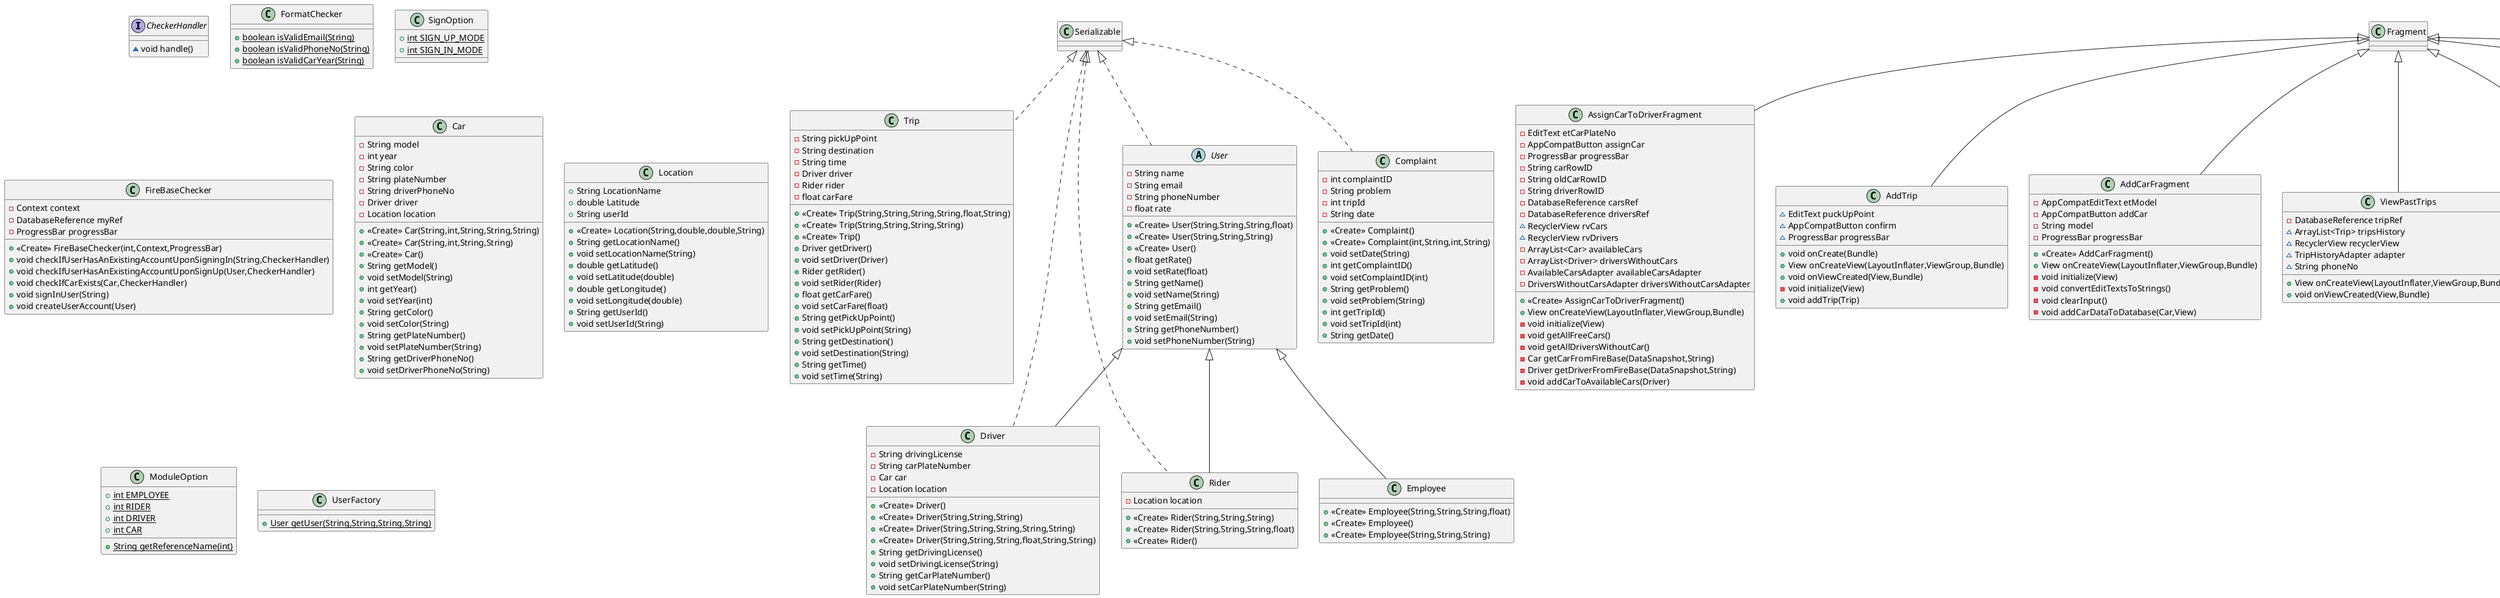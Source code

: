 @startuml
interface CheckerHandler {
~ void handle()
}
class FormatChecker {
+ {static} boolean isValidEmail(String)
+ {static} boolean isValidPhoneNo(String)
+ {static} boolean isValidCarYear(String)
}
class Trip {
- String pickUpPoint
- String destination
- String time
- Driver driver
- Rider rider
- float carFare
+ <<Create>> Trip(String,String,String,String,float,String)
+ <<Create>> Trip(String,String,String,String)
+ <<Create>> Trip()
+ Driver getDriver()
+ void setDriver(Driver)
+ Rider getRider()
+ void setRider(Rider)
+ float getCarFare()
+ void setCarFare(float)
+ String getPickUpPoint()
+ void setPickUpPoint(String)
+ String getDestination()
+ void setDestination(String)
+ String getTime()
+ void setTime(String)
}
class AssignCarToDriverFragment {
- EditText etCarPlateNo
- AppCompatButton assignCar
- ProgressBar progressBar
- String carRowID
- String oldCarRowID
- String driverRowID
- DatabaseReference carsRef
- DatabaseReference driversRef
~ RecyclerView rvCars
~ RecyclerView rvDrivers
- ArrayList<Car> availableCars
- ArrayList<Driver> driversWithoutCars
- AvailableCarsAdapter availableCarsAdapter
- DriversWithoutCarsAdapter driversWithoutCarsAdapter
+ <<Create>> AssignCarToDriverFragment()
+ View onCreateView(LayoutInflater,ViewGroup,Bundle)
- void initialize(View)
- void getAllFreeCars()
- void getAllDriversWithoutCar()
- Car getCarFromFireBase(DataSnapshot,String)
- Driver getDriverFromFireBase(DataSnapshot,String)
- void addCarToAvailableCars(Driver)
}
class ModuleSelectorActivity {
- AppCompatButton driverButton
- AppCompatButton riderButton
- AppCompatButton employeeButton
# void onCreate(Bundle)
~ void setEmployeeButton()
~ void setRiderButton()
~ void setDriverButton()
}
class SignOption {
+ {static} int SIGN_UP_MODE
+ {static} int SIGN_IN_MODE
}
class Driver {
- String drivingLicense
- String carPlateNumber
- Car car
- Location location
+ <<Create>> Driver()
+ <<Create>> Driver(String,String,String)
+ <<Create>> Driver(String,String,String,String,String)
+ <<Create>> Driver(String,String,String,float,String,String)
+ String getDrivingLicense()
+ void setDrivingLicense(String)
+ String getCarPlateNumber()
+ void setCarPlateNumber(String)
}
class FireBaseChecker {
- Context context
- DatabaseReference myRef
- ProgressBar progressBar
+ <<Create>> FireBaseChecker(int,Context,ProgressBar)
+ void checkIfUserHasAnExistingAccountUponSigningIn(String,CheckerHandler)
+ void checkIfUserHasAnExistingAccountUponSignUp(User,CheckerHandler)
+ void checkIfCarExists(Car,CheckerHandler)
+ void signInUser(String)
+ void createUserAccount(User)
}
class Car {
- String model
- int year
- String color
- String plateNumber
- String driverPhoneNo
- Driver driver
- Location location
+ <<Create>> Car(String,int,String,String,String)
+ <<Create>> Car(String,int,String,String)
+ <<Create>> Car()
+ String getModel()
+ void setModel(String)
+ int getYear()
+ void setYear(int)
+ String getColor()
+ void setColor(String)
+ String getPlateNumber()
+ void setPlateNumber(String)
+ String getDriverPhoneNo()
+ void setDriverPhoneNo(String)
}
class AddTrip {
~ EditText puckUpPoint
~ AppCompatButton confirm
~ ProgressBar progressBar
+ void onCreate(Bundle)
+ View onCreateView(LayoutInflater,ViewGroup,Bundle)
+ void onViewCreated(View,Bundle)
- void initialize(View)
+ void addTrip(Trip)
}
class OnBoardActivity {
~ ViewPager onBoardViewPager
~ SliderAdapter sliderAdapter
~ AppCompatButton onBoardButton
# void onCreate(Bundle)
- void setAdapter()
}
class SliderAdapter {
~ Context context
~ LayoutInflater layoutInflater
+ int[] sliderImages
+ String[] sliderTitles
+ String[] sliderDesc
+ <<Create>> SliderAdapter(Context)
+ int getCount()
+ boolean isViewFromObject(View,Object)
+ Object instantiateItem(ViewGroup,int)
+ void destroyItem(ViewGroup,int,Object)
}
class AvailableCarsAdapter {
~ ArrayList<Car> cars
+ <<Create>> AvailableCarsAdapter(ArrayList<Car>)
+ AvailableCarsViewHolder onCreateViewHolder(ViewGroup,int)
+ void onBindViewHolder(AvailableCarsViewHolder,int)
+ int getItemCount()
}
class AvailableCarsAdapter$AvailableCarsViewHolder {
~ TextView carPlateNo
+ <<Create>> AvailableCarsViewHolder(View)
}
class EmployeeActivity {
- NavigationView navigationView
- DrawerLayout drawerLayout
- DatabaseReference empRef
# void onCreate(Bundle)
- void signOutEmployee()
- void initialize()
- void replaceFragment(Fragment)
}
class Rider {
- Location location
+ <<Create>> Rider(String,String,String)
+ <<Create>> Rider(String,String,String,float)
+ <<Create>> Rider()
}
class RiderActivity {
~ String phoneNo
- NavigationView navigationView
- DrawerLayout drawerLayout
- DatabaseReference riderRef
# void onStart()
# void onCreate(Bundle)
- void signOutRider()
- void initialize()
- void replaceFragment(Fragment)
}
class Location {
+ String LocationName
+ double Latitude
+ String userId
+ <<Create>> Location(String,double,double,String)
+ String getLocationName()
+ void setLocationName(String)
+ double getLatitude()
+ void setLatitude(double)
+ double getLongitude()
+ void setLongitude(double)
+ String getUserId()
+ void setUserId(String)
}
class TripHistoryAdapter {
~ ArrayList<Trip> trips
+ <<Create>> TripHistoryAdapter(ArrayList<Trip>)
+ ViewHolder onCreateViewHolder(ViewGroup,int)
+ void onBindViewHolder(ViewHolder,int)
+ int getItemCount()
}
class TripHistoryAdapter$ViewHolder {
~ TextView riderPhone
+ <<Create>> ViewHolder(View)
+ void bind(Trip)
}
class PhoneVerificationActivity {
# void onCreate(Bundle)
}
class MainActivity {
~ Handler handler
~ LottieAnimationView lottieAnimationView
~ TextView appName
# void onCreate(Bundle)
}
class ModuleOption {
+ {static} int EMPLOYEE
+ {static} int RIDER
+ {static} int DRIVER
+ {static} int CAR
+ {static} String getReferenceName(int)
}
class UserFactory {
+ {static} User getUser(String,String,String,String)
}
class AddCarFragment {
- AppCompatEditText etModel
- AppCompatButton addCar
- String model
- ProgressBar progressBar
+ <<Create>> AddCarFragment()
+ View onCreateView(LayoutInflater,ViewGroup,Bundle)
- void initialize(View)
- void convertEditTextsToStrings()
- void clearInput()
- void addCarDataToDatabase(Car,View)
}
class SignInActivity {
- AppCompatButton button
- int moduleOption
- int signOption
- ProgressBar progressBar
- AppCompatEditText etPhoneNo
- TextView loginMessage
~ FireBaseChecker checker
# void onCreate(Bundle)
- void initialize()
- void setSignUpViewForRider()
- void setSignInViewForRider()
- void setSignInTextViewClick()
- void setSignUpTextViewClick()
- void setSignInButton()
- void setSignUpButton()
}
abstract class User {
- String name
- String email
- String phoneNumber
- float rate
+ <<Create>> User(String,String,String,float)
+ <<Create>> User(String,String,String)
+ <<Create>> User()
+ float getRate()
+ void setRate(float)
+ String getName()
+ void setName(String)
+ String getEmail()
+ void setEmail(String)
+ String getPhoneNumber()
+ void setPhoneNumber(String)
}
class ViewPastTrips {
- DatabaseReference tripRef
~ ArrayList<Trip> tripsHistory
~ RecyclerView recyclerView
~ TripHistoryAdapter adapter
~ String phoneNo
+ View onCreateView(LayoutInflater,ViewGroup,Bundle)
+ void onViewCreated(View,Bundle)
}
class SignUpDriverFragment {
- AppCompatEditText etName
- AppCompatButton signUp
- ProgressBar progressBar
- String name
+ <<Create>> SignUpDriverFragment()
+ View onCreateView(LayoutInflater,ViewGroup,Bundle)
- void initialize(View)
- void convertEditTextsToStrings()
- void clearInput()
+ void addDriverDataToDatabase(Driver,View)
}
class Employee {
+ <<Create>> Employee(String,String,String,float)
+ <<Create>> Employee()
+ <<Create>> Employee(String,String,String)
}
class DriverActivity {
# void onCreate(Bundle)
}
class DriversWithoutCarsAdapter {
~ ArrayList<Driver> driversWithoutCar
+ <<Create>> DriversWithoutCarsAdapter(ArrayList<Driver>)
+ DriverWithoutCarViewHolder onCreateViewHolder(ViewGroup,int)
+ void onBindViewHolder(DriverWithoutCarViewHolder,int)
+ int getItemCount()
}
class DriversWithoutCarsAdapter$DriverWithoutCarViewHolder {
~ TextView driverPhoneNo
+ <<Create>> DriverWithoutCarViewHolder(View)
}
class EmployeeInformationFragment {
- TextView tvName
+ <<Create>> EmployeeInformationFragment()
+ View onCreateView(LayoutInflater,ViewGroup,Bundle)
- void initialize(View)
}
class SearchAvailableTripFragment {
+ void onCreate(Bundle)
+ View onCreateView(LayoutInflater,ViewGroup,Bundle)
}
class Complaint {
- int complaintID
- String problem
- int tripId
- String date
+ <<Create>> Complaint()
+ <<Create>> Complaint(int,String,int,String)
+ void setDate(String)
+ int getComplaintID()
+ void setComplaintID(int)
+ String getProblem()
+ void setProblem(String)
+ int getTripId()
+ void setTripId(int)
+ String getDate()
}


Serializable <|.. Trip
Fragment <|-- AssignCarToDriverFragment
AppCompatActivity <|-- ModuleSelectorActivity
Serializable <|.. Driver
User <|-- Driver
Fragment <|-- AddTrip
AppCompatActivity <|-- OnBoardActivity
PagerAdapter <|-- SliderAdapter
Adapter <|-- AvailableCarsAdapter
AvailableCarsAdapter +.. AvailableCarsAdapter$AvailableCarsViewHolder
ViewHolder <|-- AvailableCarsAdapter$AvailableCarsViewHolder
AppCompatActivity <|-- EmployeeActivity
Serializable <|.. Rider
User <|-- Rider
AppCompatActivity <|-- RiderActivity
Adapter <|-- TripHistoryAdapter
TripHistoryAdapter +.. TripHistoryAdapter$ViewHolder
ViewHolder <|-- TripHistoryAdapter$ViewHolder
AppCompatActivity <|-- PhoneVerificationActivity
AppCompatActivity <|-- MainActivity
Fragment <|-- AddCarFragment
AppCompatActivity <|-- SignInActivity
Serializable <|.. User
Fragment <|-- ViewPastTrips
Fragment <|-- SignUpDriverFragment
User <|-- Employee
AppCompatActivity <|-- DriverActivity
Adapter <|-- DriversWithoutCarsAdapter
DriversWithoutCarsAdapter +.. DriversWithoutCarsAdapter$DriverWithoutCarViewHolder
ViewHolder <|-- DriversWithoutCarsAdapter$DriverWithoutCarViewHolder
Fragment <|-- EmployeeInformationFragment
Fragment <|-- SearchAvailableTripFragment
Serializable <|.. Complaint
@enduml